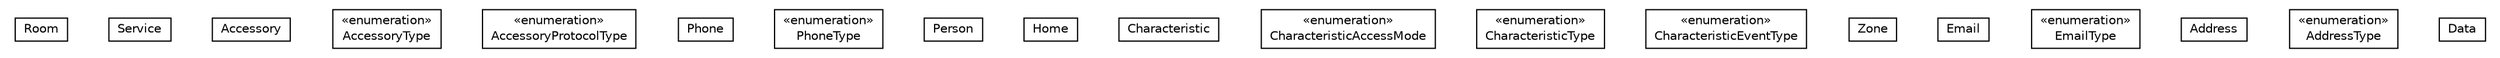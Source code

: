 #!/usr/local/bin/dot
#
# Class diagram 
# Generated by UMLGraph version 5.1 (http://www.umlgraph.org/)
#

digraph G {
	edge [fontname="Helvetica",fontsize=10,labelfontname="Helvetica",labelfontsize=10];
	node [fontname="Helvetica",fontsize=10,shape=plaintext];
	nodesep=0.25;
	ranksep=0.5;
	// com.clapi.data.Room
	c23 [label=<<table title="com.clapi.data.Room" border="0" cellborder="1" cellspacing="0" cellpadding="2" port="p" href="./Room.html">
		<tr><td><table border="0" cellspacing="0" cellpadding="1">
<tr><td align="center" balign="center"> Room </td></tr>
		</table></td></tr>
		</table>>, fontname="Helvetica", fontcolor="black", fontsize=10.0];
	// com.clapi.data.Service
	c24 [label=<<table title="com.clapi.data.Service" border="0" cellborder="1" cellspacing="0" cellpadding="2" port="p" href="./Service.html">
		<tr><td><table border="0" cellspacing="0" cellpadding="1">
<tr><td align="center" balign="center"> Service </td></tr>
		</table></td></tr>
		</table>>, fontname="Helvetica", fontcolor="black", fontsize=10.0];
	// com.clapi.data.Accessory
	c25 [label=<<table title="com.clapi.data.Accessory" border="0" cellborder="1" cellspacing="0" cellpadding="2" port="p" href="./Accessory.html">
		<tr><td><table border="0" cellspacing="0" cellpadding="1">
<tr><td align="center" balign="center"> Accessory </td></tr>
		</table></td></tr>
		</table>>, fontname="Helvetica", fontcolor="black", fontsize=10.0];
	// com.clapi.data.Accessory.AccessoryType
	c26 [label=<<table title="com.clapi.data.Accessory.AccessoryType" border="0" cellborder="1" cellspacing="0" cellpadding="2" port="p" href="./Accessory.AccessoryType.html">
		<tr><td><table border="0" cellspacing="0" cellpadding="1">
<tr><td align="center" balign="center"> &#171;enumeration&#187; </td></tr>
<tr><td align="center" balign="center"> AccessoryType </td></tr>
		</table></td></tr>
		</table>>, fontname="Helvetica", fontcolor="black", fontsize=10.0];
	// com.clapi.data.Accessory.AccessoryProtocolType
	c27 [label=<<table title="com.clapi.data.Accessory.AccessoryProtocolType" border="0" cellborder="1" cellspacing="0" cellpadding="2" port="p" href="./Accessory.AccessoryProtocolType.html">
		<tr><td><table border="0" cellspacing="0" cellpadding="1">
<tr><td align="center" balign="center"> &#171;enumeration&#187; </td></tr>
<tr><td align="center" balign="center"> AccessoryProtocolType </td></tr>
		</table></td></tr>
		</table>>, fontname="Helvetica", fontcolor="black", fontsize=10.0];
	// com.clapi.data.Phone
	c28 [label=<<table title="com.clapi.data.Phone" border="0" cellborder="1" cellspacing="0" cellpadding="2" port="p" href="./Phone.html">
		<tr><td><table border="0" cellspacing="0" cellpadding="1">
<tr><td align="center" balign="center"> Phone </td></tr>
		</table></td></tr>
		</table>>, fontname="Helvetica", fontcolor="black", fontsize=10.0];
	// com.clapi.data.Phone.PhoneType
	c29 [label=<<table title="com.clapi.data.Phone.PhoneType" border="0" cellborder="1" cellspacing="0" cellpadding="2" port="p" href="./Phone.PhoneType.html">
		<tr><td><table border="0" cellspacing="0" cellpadding="1">
<tr><td align="center" balign="center"> &#171;enumeration&#187; </td></tr>
<tr><td align="center" balign="center"> PhoneType </td></tr>
		</table></td></tr>
		</table>>, fontname="Helvetica", fontcolor="black", fontsize=10.0];
	// com.clapi.data.Person
	c30 [label=<<table title="com.clapi.data.Person" border="0" cellborder="1" cellspacing="0" cellpadding="2" port="p" href="./Person.html">
		<tr><td><table border="0" cellspacing="0" cellpadding="1">
<tr><td align="center" balign="center"> Person </td></tr>
		</table></td></tr>
		</table>>, fontname="Helvetica", fontcolor="black", fontsize=10.0];
	// com.clapi.data.Home
	c31 [label=<<table title="com.clapi.data.Home" border="0" cellborder="1" cellspacing="0" cellpadding="2" port="p" href="./Home.html">
		<tr><td><table border="0" cellspacing="0" cellpadding="1">
<tr><td align="center" balign="center"> Home </td></tr>
		</table></td></tr>
		</table>>, fontname="Helvetica", fontcolor="black", fontsize=10.0];
	// com.clapi.data.Characteristic
	c32 [label=<<table title="com.clapi.data.Characteristic" border="0" cellborder="1" cellspacing="0" cellpadding="2" port="p" href="./Characteristic.html">
		<tr><td><table border="0" cellspacing="0" cellpadding="1">
<tr><td align="center" balign="center"> Characteristic </td></tr>
		</table></td></tr>
		</table>>, fontname="Helvetica", fontcolor="black", fontsize=10.0];
	// com.clapi.data.Characteristic.CharacteristicAccessMode
	c33 [label=<<table title="com.clapi.data.Characteristic.CharacteristicAccessMode" border="0" cellborder="1" cellspacing="0" cellpadding="2" port="p" href="./Characteristic.CharacteristicAccessMode.html">
		<tr><td><table border="0" cellspacing="0" cellpadding="1">
<tr><td align="center" balign="center"> &#171;enumeration&#187; </td></tr>
<tr><td align="center" balign="center"> CharacteristicAccessMode </td></tr>
		</table></td></tr>
		</table>>, fontname="Helvetica", fontcolor="black", fontsize=10.0];
	// com.clapi.data.Characteristic.CharacteristicType
	c34 [label=<<table title="com.clapi.data.Characteristic.CharacteristicType" border="0" cellborder="1" cellspacing="0" cellpadding="2" port="p" href="./Characteristic.CharacteristicType.html">
		<tr><td><table border="0" cellspacing="0" cellpadding="1">
<tr><td align="center" balign="center"> &#171;enumeration&#187; </td></tr>
<tr><td align="center" balign="center"> CharacteristicType </td></tr>
		</table></td></tr>
		</table>>, fontname="Helvetica", fontcolor="black", fontsize=10.0];
	// com.clapi.data.Characteristic.CharacteristicEventType
	c35 [label=<<table title="com.clapi.data.Characteristic.CharacteristicEventType" border="0" cellborder="1" cellspacing="0" cellpadding="2" port="p" href="./Characteristic.CharacteristicEventType.html">
		<tr><td><table border="0" cellspacing="0" cellpadding="1">
<tr><td align="center" balign="center"> &#171;enumeration&#187; </td></tr>
<tr><td align="center" balign="center"> CharacteristicEventType </td></tr>
		</table></td></tr>
		</table>>, fontname="Helvetica", fontcolor="black", fontsize=10.0];
	// com.clapi.data.Zone
	c36 [label=<<table title="com.clapi.data.Zone" border="0" cellborder="1" cellspacing="0" cellpadding="2" port="p" href="./Zone.html">
		<tr><td><table border="0" cellspacing="0" cellpadding="1">
<tr><td align="center" balign="center"> Zone </td></tr>
		</table></td></tr>
		</table>>, fontname="Helvetica", fontcolor="black", fontsize=10.0];
	// com.clapi.data.Email
	c37 [label=<<table title="com.clapi.data.Email" border="0" cellborder="1" cellspacing="0" cellpadding="2" port="p" href="./Email.html">
		<tr><td><table border="0" cellspacing="0" cellpadding="1">
<tr><td align="center" balign="center"> Email </td></tr>
		</table></td></tr>
		</table>>, fontname="Helvetica", fontcolor="black", fontsize=10.0];
	// com.clapi.data.Email.EmailType
	c38 [label=<<table title="com.clapi.data.Email.EmailType" border="0" cellborder="1" cellspacing="0" cellpadding="2" port="p" href="./Email.EmailType.html">
		<tr><td><table border="0" cellspacing="0" cellpadding="1">
<tr><td align="center" balign="center"> &#171;enumeration&#187; </td></tr>
<tr><td align="center" balign="center"> EmailType </td></tr>
		</table></td></tr>
		</table>>, fontname="Helvetica", fontcolor="black", fontsize=10.0];
	// com.clapi.data.Address
	c39 [label=<<table title="com.clapi.data.Address" border="0" cellborder="1" cellspacing="0" cellpadding="2" port="p" href="./Address.html">
		<tr><td><table border="0" cellspacing="0" cellpadding="1">
<tr><td align="center" balign="center"> Address </td></tr>
		</table></td></tr>
		</table>>, fontname="Helvetica", fontcolor="black", fontsize=10.0];
	// com.clapi.data.Address.AddressType
	c40 [label=<<table title="com.clapi.data.Address.AddressType" border="0" cellborder="1" cellspacing="0" cellpadding="2" port="p" href="./Address.AddressType.html">
		<tr><td><table border="0" cellspacing="0" cellpadding="1">
<tr><td align="center" balign="center"> &#171;enumeration&#187; </td></tr>
<tr><td align="center" balign="center"> AddressType </td></tr>
		</table></td></tr>
		</table>>, fontname="Helvetica", fontcolor="black", fontsize=10.0];
	// com.clapi.data.Data
	c41 [label=<<table title="com.clapi.data.Data" border="0" cellborder="1" cellspacing="0" cellpadding="2" port="p" href="./Data.html">
		<tr><td><table border="0" cellspacing="0" cellpadding="1">
<tr><td align="center" balign="center"> Data </td></tr>
		</table></td></tr>
		</table>>, fontname="Helvetica", fontcolor="black", fontsize=10.0];
}

